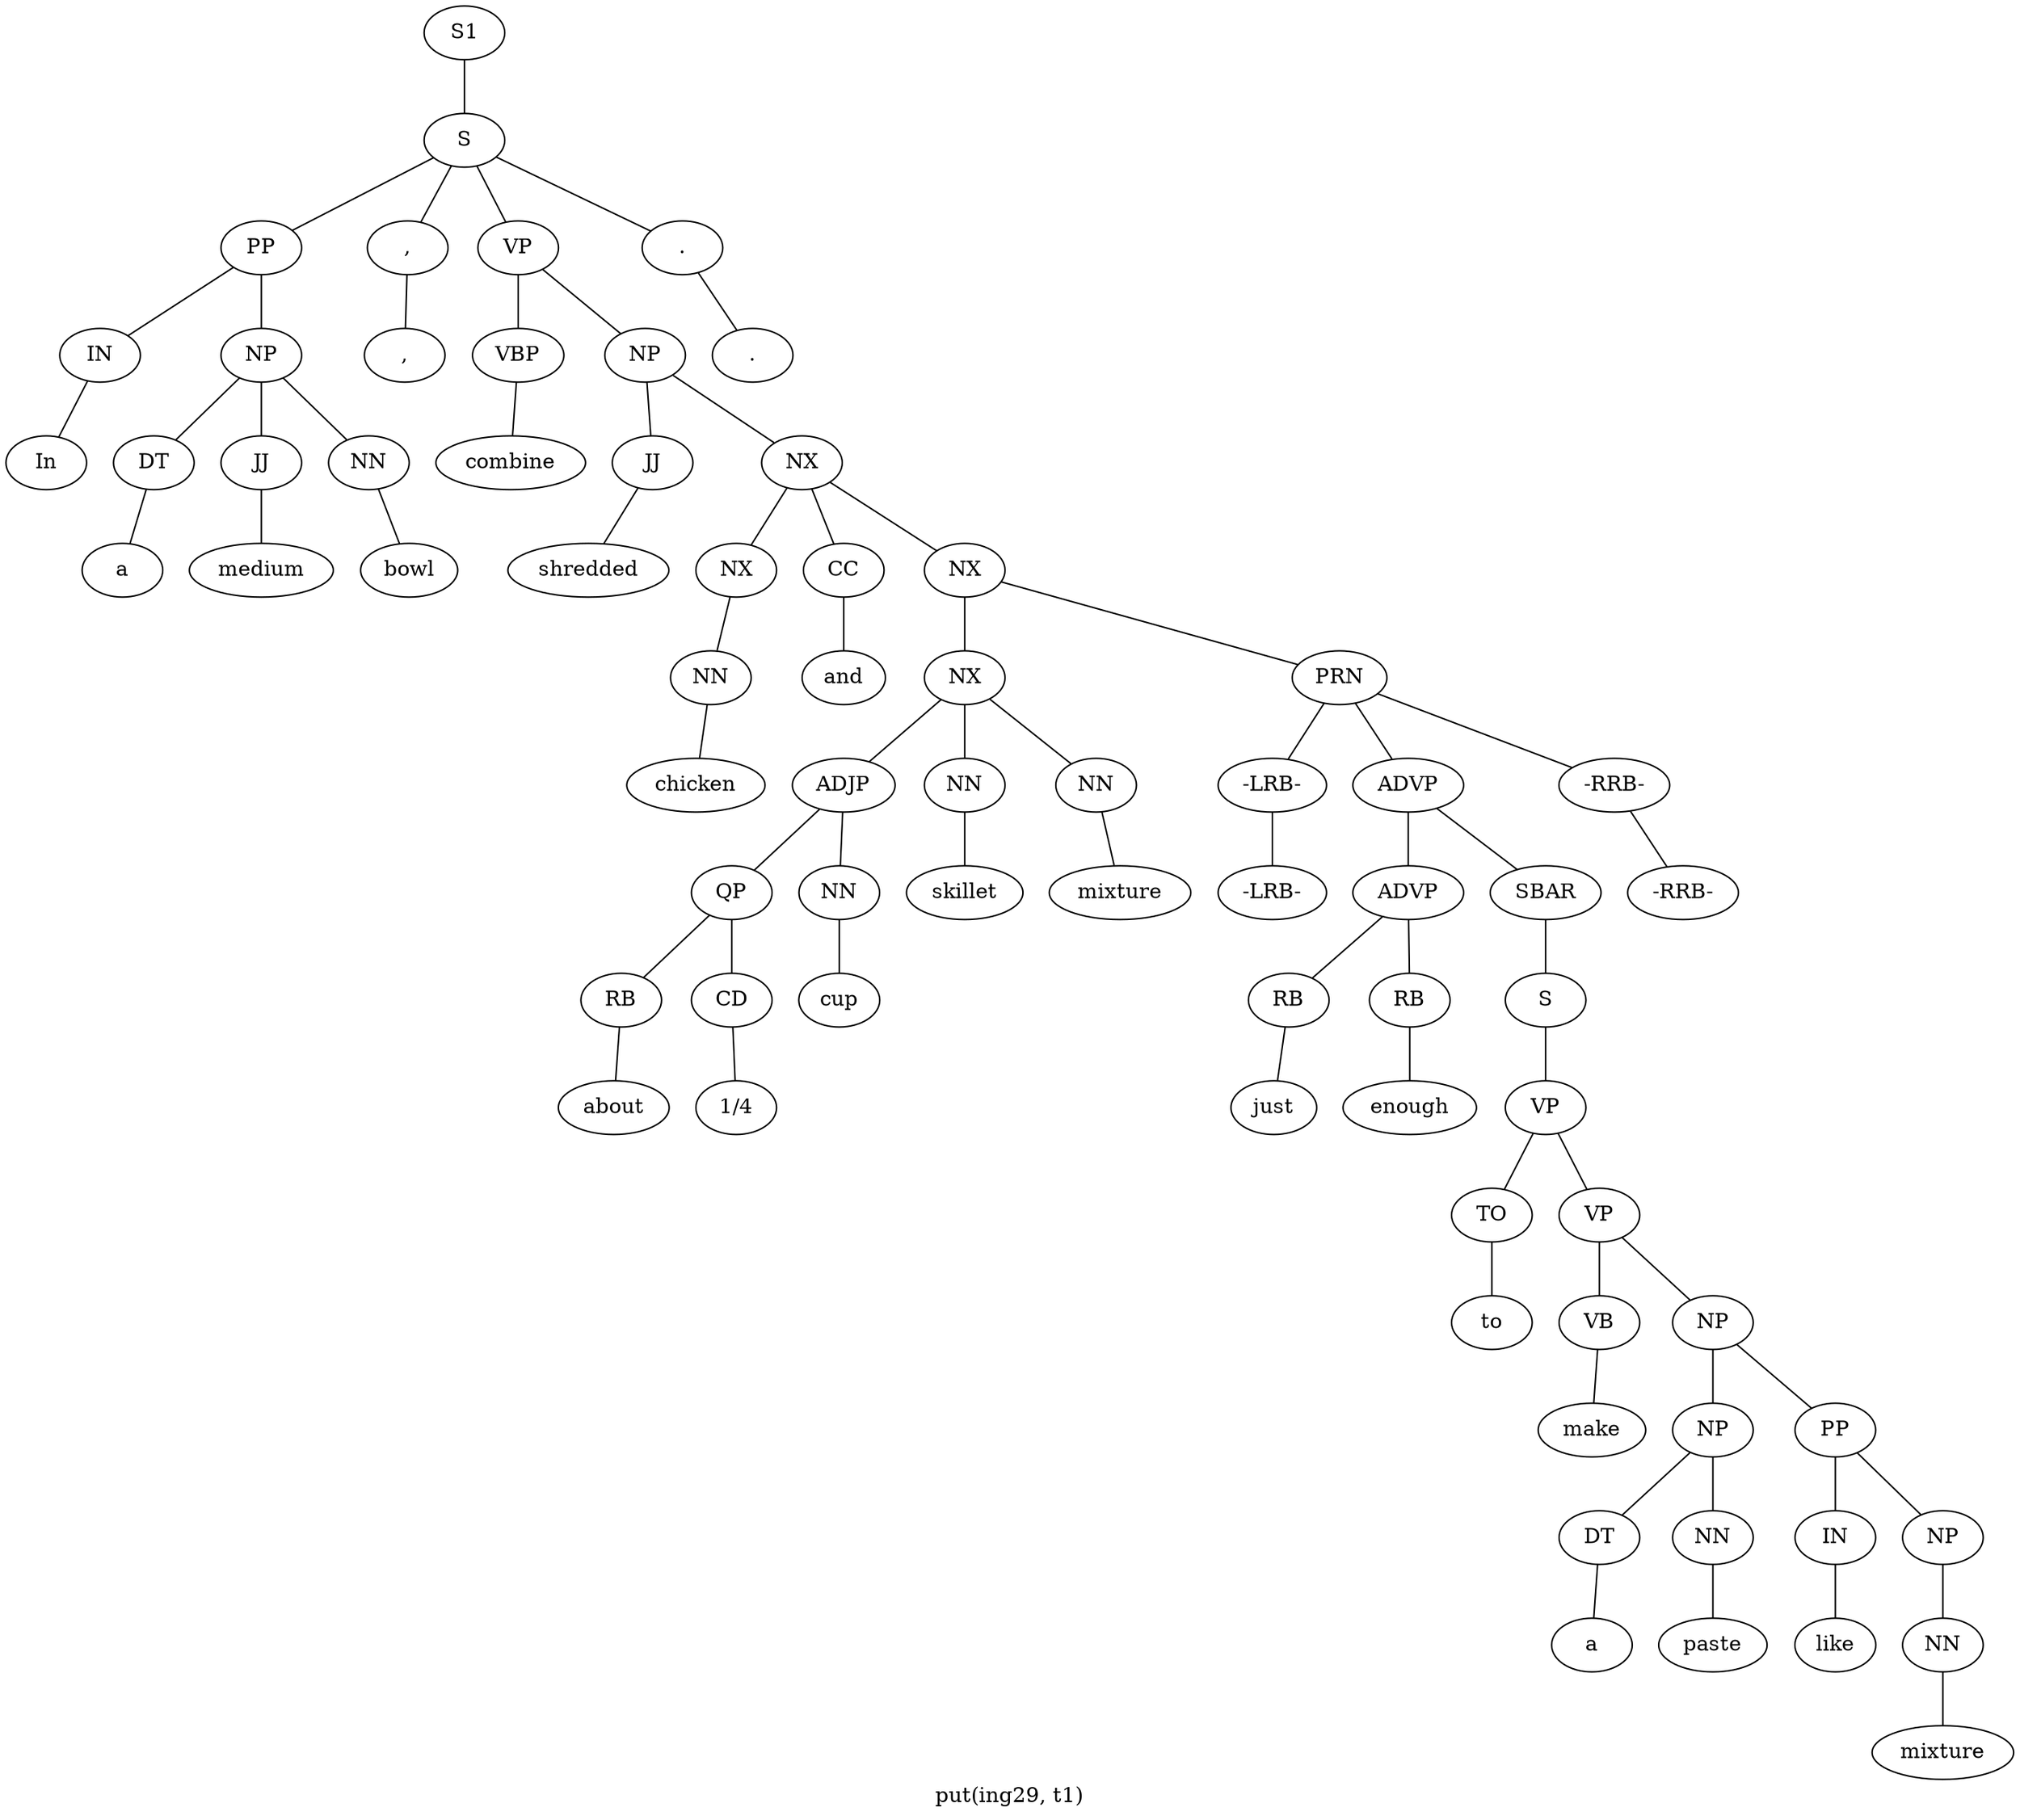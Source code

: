 graph SyntaxGraph {
	label = "put(ing29, t1)";
	Node0 [label="S1"];
	Node1 [label="S"];
	Node2 [label="PP"];
	Node3 [label="IN"];
	Node4 [label="In"];
	Node5 [label="NP"];
	Node6 [label="DT"];
	Node7 [label="a"];
	Node8 [label="JJ"];
	Node9 [label="medium"];
	Node10 [label="NN"];
	Node11 [label="bowl"];
	Node12 [label=","];
	Node13 [label=","];
	Node14 [label="VP"];
	Node15 [label="VBP"];
	Node16 [label="combine"];
	Node17 [label="NP"];
	Node18 [label="JJ"];
	Node19 [label="shredded"];
	Node20 [label="NX"];
	Node21 [label="NX"];
	Node22 [label="NN"];
	Node23 [label="chicken"];
	Node24 [label="CC"];
	Node25 [label="and"];
	Node26 [label="NX"];
	Node27 [label="NX"];
	Node28 [label="ADJP"];
	Node29 [label="QP"];
	Node30 [label="RB"];
	Node31 [label="about"];
	Node32 [label="CD"];
	Node33 [label="1/4"];
	Node34 [label="NN"];
	Node35 [label="cup"];
	Node36 [label="NN"];
	Node37 [label="skillet"];
	Node38 [label="NN"];
	Node39 [label="mixture"];
	Node40 [label="PRN"];
	Node41 [label="-LRB-"];
	Node42 [label="-LRB-"];
	Node43 [label="ADVP"];
	Node44 [label="ADVP"];
	Node45 [label="RB"];
	Node46 [label="just"];
	Node47 [label="RB"];
	Node48 [label="enough"];
	Node49 [label="SBAR"];
	Node50 [label="S"];
	Node51 [label="VP"];
	Node52 [label="TO"];
	Node53 [label="to"];
	Node54 [label="VP"];
	Node55 [label="VB"];
	Node56 [label="make"];
	Node57 [label="NP"];
	Node58 [label="NP"];
	Node59 [label="DT"];
	Node60 [label="a"];
	Node61 [label="NN"];
	Node62 [label="paste"];
	Node63 [label="PP"];
	Node64 [label="IN"];
	Node65 [label="like"];
	Node66 [label="NP"];
	Node67 [label="NN"];
	Node68 [label="mixture"];
	Node69 [label="-RRB-"];
	Node70 [label="-RRB-"];
	Node71 [label="."];
	Node72 [label="."];

	Node0 -- Node1;
	Node1 -- Node2;
	Node1 -- Node12;
	Node1 -- Node14;
	Node1 -- Node71;
	Node2 -- Node3;
	Node2 -- Node5;
	Node3 -- Node4;
	Node5 -- Node6;
	Node5 -- Node8;
	Node5 -- Node10;
	Node6 -- Node7;
	Node8 -- Node9;
	Node10 -- Node11;
	Node12 -- Node13;
	Node14 -- Node15;
	Node14 -- Node17;
	Node15 -- Node16;
	Node17 -- Node18;
	Node17 -- Node20;
	Node18 -- Node19;
	Node20 -- Node21;
	Node20 -- Node24;
	Node20 -- Node26;
	Node21 -- Node22;
	Node22 -- Node23;
	Node24 -- Node25;
	Node26 -- Node27;
	Node26 -- Node40;
	Node27 -- Node28;
	Node27 -- Node36;
	Node27 -- Node38;
	Node28 -- Node29;
	Node28 -- Node34;
	Node29 -- Node30;
	Node29 -- Node32;
	Node30 -- Node31;
	Node32 -- Node33;
	Node34 -- Node35;
	Node36 -- Node37;
	Node38 -- Node39;
	Node40 -- Node41;
	Node40 -- Node43;
	Node40 -- Node69;
	Node41 -- Node42;
	Node43 -- Node44;
	Node43 -- Node49;
	Node44 -- Node45;
	Node44 -- Node47;
	Node45 -- Node46;
	Node47 -- Node48;
	Node49 -- Node50;
	Node50 -- Node51;
	Node51 -- Node52;
	Node51 -- Node54;
	Node52 -- Node53;
	Node54 -- Node55;
	Node54 -- Node57;
	Node55 -- Node56;
	Node57 -- Node58;
	Node57 -- Node63;
	Node58 -- Node59;
	Node58 -- Node61;
	Node59 -- Node60;
	Node61 -- Node62;
	Node63 -- Node64;
	Node63 -- Node66;
	Node64 -- Node65;
	Node66 -- Node67;
	Node67 -- Node68;
	Node69 -- Node70;
	Node71 -- Node72;
}
